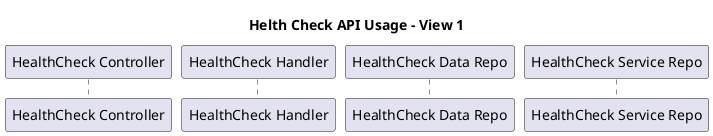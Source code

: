 @startuml
title Helth Check API Usage - View 1

participant "HealthCheck Controller" as hChekApiController

participant "HealthCheck Handler" as hChekApiHndlr
participant "HealthCheck Data Repo" as hChekApiDataRepo
participant "HealthCheck Service Repo" as hChekApiSvcRepo

skinparam sequence {
    ActorFontName Arial
    ActorFontSize 11

    ParticipantFontName Arial
    ParticipantFontSize 11

    ArrowFontName Arial
    ArrowFontSize 11
}



@enduml